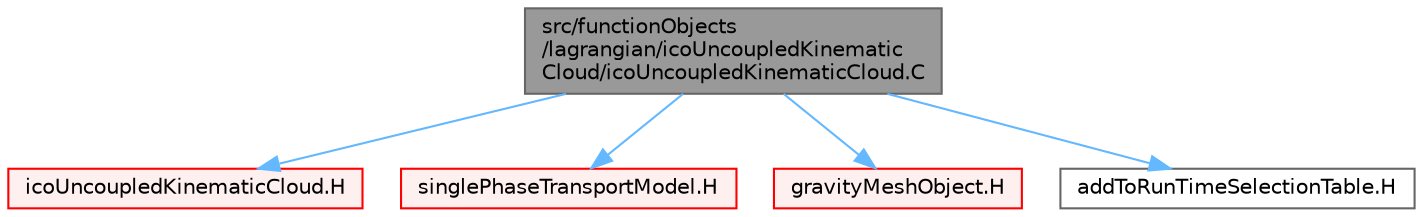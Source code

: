 digraph "src/functionObjects/lagrangian/icoUncoupledKinematicCloud/icoUncoupledKinematicCloud.C"
{
 // LATEX_PDF_SIZE
  bgcolor="transparent";
  edge [fontname=Helvetica,fontsize=10,labelfontname=Helvetica,labelfontsize=10];
  node [fontname=Helvetica,fontsize=10,shape=box,height=0.2,width=0.4];
  Node1 [id="Node000001",label="src/functionObjects\l/lagrangian/icoUncoupledKinematic\lCloud/icoUncoupledKinematicCloud.C",height=0.2,width=0.4,color="gray40", fillcolor="grey60", style="filled", fontcolor="black",tooltip=" "];
  Node1 -> Node2 [id="edge1_Node000001_Node000002",color="steelblue1",style="solid",tooltip=" "];
  Node2 [id="Node000002",label="icoUncoupledKinematicCloud.H",height=0.2,width=0.4,color="red", fillcolor="#FFF0F0", style="filled",URL="$icoUncoupledKinematicCloud_8H.html",tooltip=" "];
  Node1 -> Node529 [id="edge2_Node000001_Node000529",color="steelblue1",style="solid",tooltip=" "];
  Node529 [id="Node000529",label="singlePhaseTransportModel.H",height=0.2,width=0.4,color="red", fillcolor="#FFF0F0", style="filled",URL="$singlePhaseTransportModel_8H.html",tooltip=" "];
  Node1 -> Node531 [id="edge3_Node000001_Node000531",color="steelblue1",style="solid",tooltip=" "];
  Node531 [id="Node000531",label="gravityMeshObject.H",height=0.2,width=0.4,color="red", fillcolor="#FFF0F0", style="filled",URL="$gravityMeshObject_8H.html",tooltip=" "];
  Node1 -> Node532 [id="edge4_Node000001_Node000532",color="steelblue1",style="solid",tooltip=" "];
  Node532 [id="Node000532",label="addToRunTimeSelectionTable.H",height=0.2,width=0.4,color="grey40", fillcolor="white", style="filled",URL="$addToRunTimeSelectionTable_8H.html",tooltip="Macros for easy insertion into run-time selection tables."];
}
